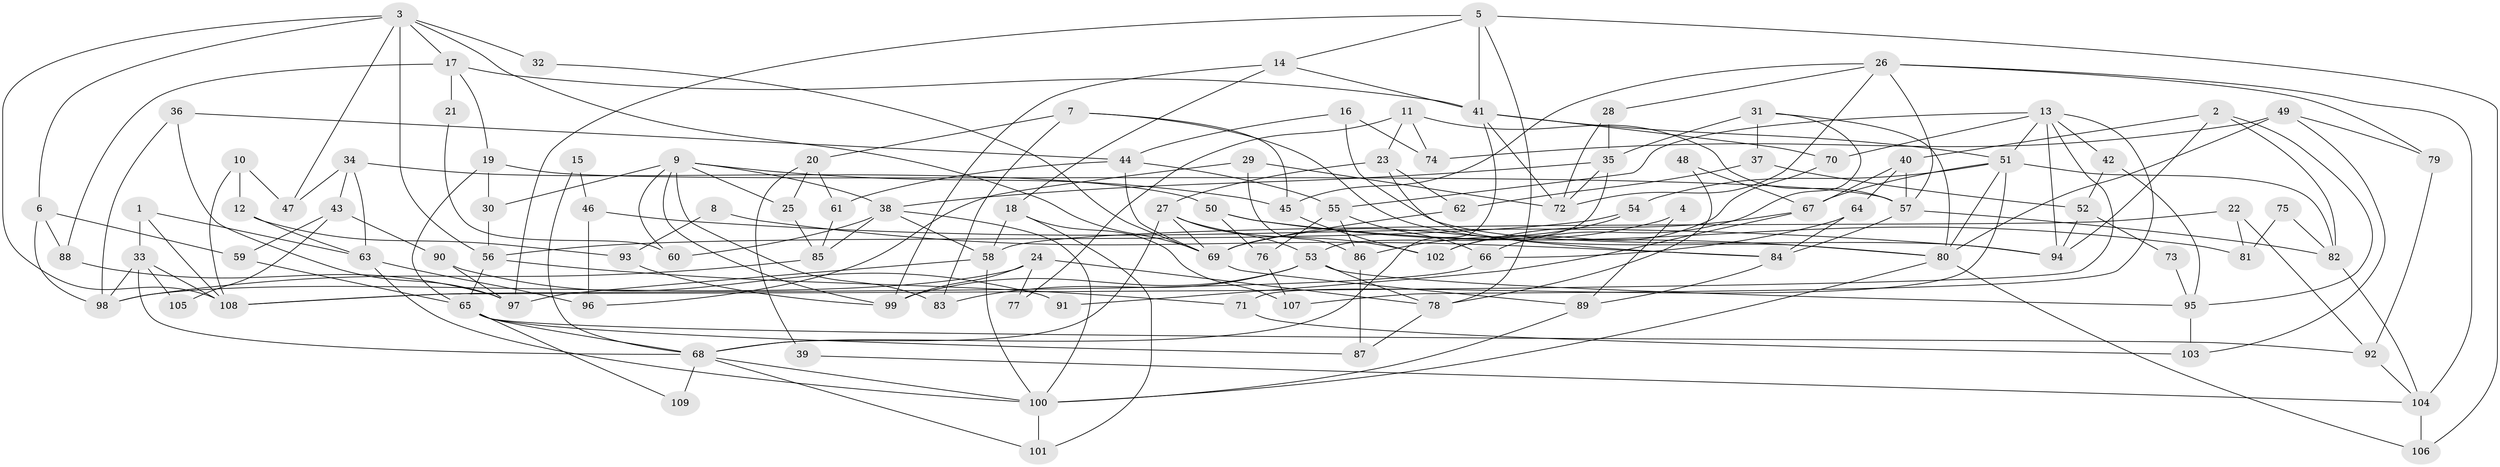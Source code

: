 // coarse degree distribution, {5: 0.18518518518518517, 4: 0.12962962962962962, 9: 0.07407407407407407, 3: 0.25925925925925924, 13: 0.018518518518518517, 7: 0.07407407407407407, 2: 0.05555555555555555, 8: 0.12962962962962962, 6: 0.037037037037037035, 10: 0.018518518518518517, 11: 0.018518518518518517}
// Generated by graph-tools (version 1.1) at 2025/18/03/04/25 18:18:46]
// undirected, 109 vertices, 218 edges
graph export_dot {
graph [start="1"]
  node [color=gray90,style=filled];
  1;
  2;
  3;
  4;
  5;
  6;
  7;
  8;
  9;
  10;
  11;
  12;
  13;
  14;
  15;
  16;
  17;
  18;
  19;
  20;
  21;
  22;
  23;
  24;
  25;
  26;
  27;
  28;
  29;
  30;
  31;
  32;
  33;
  34;
  35;
  36;
  37;
  38;
  39;
  40;
  41;
  42;
  43;
  44;
  45;
  46;
  47;
  48;
  49;
  50;
  51;
  52;
  53;
  54;
  55;
  56;
  57;
  58;
  59;
  60;
  61;
  62;
  63;
  64;
  65;
  66;
  67;
  68;
  69;
  70;
  71;
  72;
  73;
  74;
  75;
  76;
  77;
  78;
  79;
  80;
  81;
  82;
  83;
  84;
  85;
  86;
  87;
  88;
  89;
  90;
  91;
  92;
  93;
  94;
  95;
  96;
  97;
  98;
  99;
  100;
  101;
  102;
  103;
  104;
  105;
  106;
  107;
  108;
  109;
  1 -- 108;
  1 -- 33;
  1 -- 63;
  2 -- 95;
  2 -- 40;
  2 -- 82;
  2 -- 94;
  3 -- 56;
  3 -- 6;
  3 -- 17;
  3 -- 32;
  3 -- 47;
  3 -- 69;
  3 -- 108;
  4 -- 89;
  4 -- 69;
  5 -- 14;
  5 -- 41;
  5 -- 78;
  5 -- 97;
  5 -- 106;
  6 -- 88;
  6 -- 98;
  6 -- 59;
  7 -- 84;
  7 -- 83;
  7 -- 20;
  7 -- 45;
  8 -- 84;
  8 -- 93;
  9 -- 38;
  9 -- 30;
  9 -- 25;
  9 -- 45;
  9 -- 60;
  9 -- 83;
  9 -- 99;
  10 -- 47;
  10 -- 108;
  10 -- 12;
  11 -- 74;
  11 -- 57;
  11 -- 23;
  11 -- 77;
  12 -- 63;
  12 -- 93;
  13 -- 51;
  13 -- 70;
  13 -- 42;
  13 -- 55;
  13 -- 94;
  13 -- 107;
  13 -- 108;
  14 -- 99;
  14 -- 41;
  14 -- 18;
  15 -- 68;
  15 -- 46;
  16 -- 94;
  16 -- 44;
  16 -- 74;
  17 -- 41;
  17 -- 19;
  17 -- 21;
  17 -- 88;
  18 -- 58;
  18 -- 101;
  18 -- 107;
  19 -- 57;
  19 -- 30;
  19 -- 65;
  20 -- 61;
  20 -- 25;
  20 -- 39;
  21 -- 60;
  22 -- 92;
  22 -- 58;
  22 -- 81;
  23 -- 80;
  23 -- 27;
  23 -- 62;
  24 -- 99;
  24 -- 98;
  24 -- 77;
  24 -- 78;
  25 -- 85;
  26 -- 104;
  26 -- 45;
  26 -- 28;
  26 -- 57;
  26 -- 72;
  26 -- 79;
  27 -- 69;
  27 -- 53;
  27 -- 68;
  27 -- 102;
  28 -- 35;
  28 -- 72;
  29 -- 86;
  29 -- 72;
  29 -- 96;
  30 -- 56;
  31 -- 35;
  31 -- 80;
  31 -- 37;
  31 -- 66;
  32 -- 69;
  33 -- 108;
  33 -- 68;
  33 -- 98;
  33 -- 105;
  34 -- 50;
  34 -- 63;
  34 -- 43;
  34 -- 47;
  35 -- 53;
  35 -- 72;
  35 -- 38;
  36 -- 97;
  36 -- 98;
  36 -- 44;
  37 -- 62;
  37 -- 52;
  38 -- 100;
  38 -- 58;
  38 -- 60;
  38 -- 85;
  39 -- 104;
  40 -- 57;
  40 -- 67;
  40 -- 64;
  41 -- 68;
  41 -- 72;
  41 -- 51;
  41 -- 70;
  42 -- 52;
  42 -- 95;
  43 -- 59;
  43 -- 90;
  43 -- 105;
  44 -- 55;
  44 -- 61;
  44 -- 69;
  45 -- 102;
  46 -- 96;
  46 -- 94;
  48 -- 78;
  48 -- 67;
  49 -- 80;
  49 -- 103;
  49 -- 74;
  49 -- 79;
  50 -- 80;
  50 -- 76;
  50 -- 81;
  51 -- 82;
  51 -- 54;
  51 -- 67;
  51 -- 71;
  51 -- 80;
  52 -- 94;
  52 -- 73;
  53 -- 78;
  53 -- 83;
  53 -- 95;
  53 -- 99;
  54 -- 86;
  54 -- 56;
  55 -- 66;
  55 -- 76;
  55 -- 86;
  56 -- 65;
  56 -- 71;
  57 -- 82;
  57 -- 84;
  58 -- 100;
  58 -- 97;
  59 -- 65;
  61 -- 85;
  62 -- 69;
  63 -- 100;
  63 -- 96;
  64 -- 66;
  64 -- 84;
  65 -- 68;
  65 -- 87;
  65 -- 92;
  65 -- 109;
  66 -- 108;
  67 -- 102;
  67 -- 91;
  68 -- 100;
  68 -- 101;
  68 -- 109;
  69 -- 89;
  70 -- 102;
  71 -- 103;
  73 -- 95;
  75 -- 81;
  75 -- 82;
  76 -- 107;
  78 -- 87;
  79 -- 92;
  80 -- 100;
  80 -- 106;
  82 -- 104;
  84 -- 89;
  85 -- 98;
  86 -- 87;
  88 -- 97;
  89 -- 100;
  90 -- 97;
  90 -- 91;
  92 -- 104;
  93 -- 99;
  95 -- 103;
  100 -- 101;
  104 -- 106;
}
